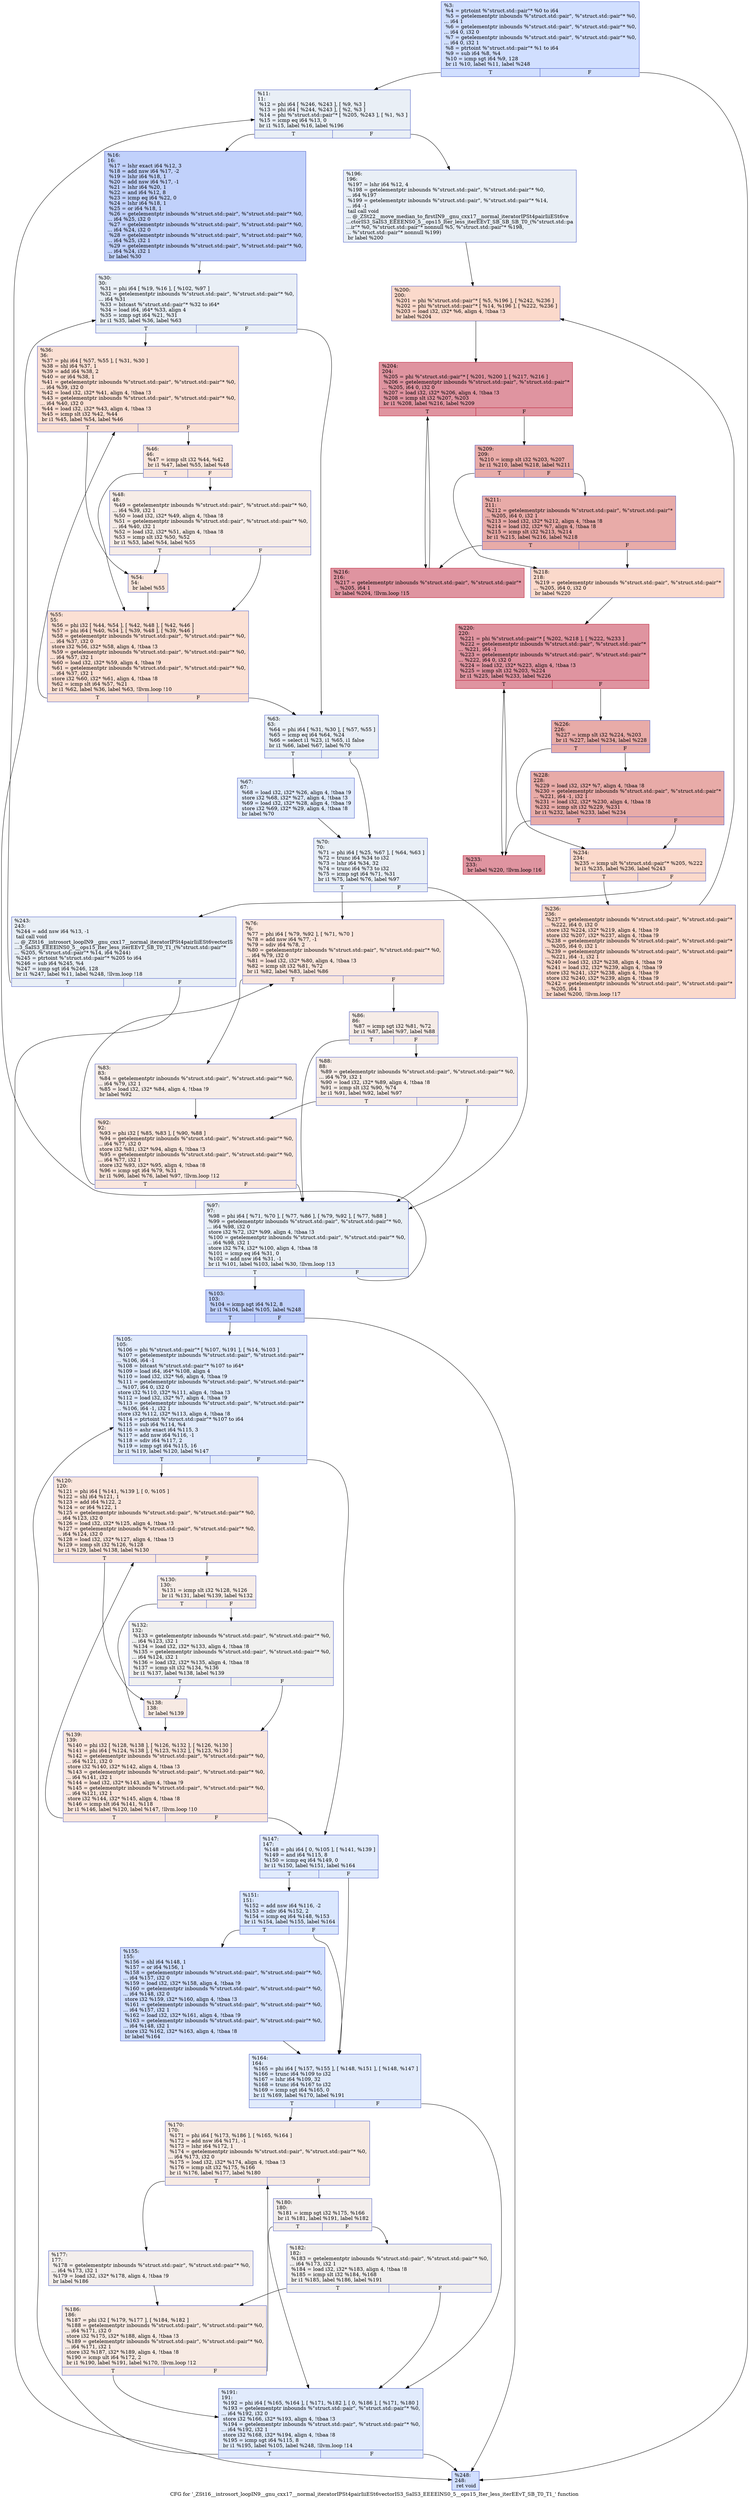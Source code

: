 digraph "CFG for '_ZSt16__introsort_loopIN9__gnu_cxx17__normal_iteratorIPSt4pairIiiESt6vectorIS3_SaIS3_EEEElNS0_5__ops15_Iter_less_iterEEvT_SB_T0_T1_' function" {
	label="CFG for '_ZSt16__introsort_loopIN9__gnu_cxx17__normal_iteratorIPSt4pairIiiESt6vectorIS3_SaIS3_EEEElNS0_5__ops15_Iter_less_iterEEvT_SB_T0_T1_' function";

	Node0x55a3c4422870 [shape=record,color="#3d50c3ff", style=filled, fillcolor="#96b7ff70",label="{%3:\l  %4 = ptrtoint %\"struct.std::pair\"* %0 to i64\l  %5 = getelementptr inbounds %\"struct.std::pair\", %\"struct.std::pair\"* %0,\l... i64 1\l  %6 = getelementptr inbounds %\"struct.std::pair\", %\"struct.std::pair\"* %0,\l... i64 0, i32 0\l  %7 = getelementptr inbounds %\"struct.std::pair\", %\"struct.std::pair\"* %0,\l... i64 0, i32 1\l  %8 = ptrtoint %\"struct.std::pair\"* %1 to i64\l  %9 = sub i64 %8, %4\l  %10 = icmp sgt i64 %9, 128\l  br i1 %10, label %11, label %248\l|{<s0>T|<s1>F}}"];
	Node0x55a3c4422870:s0 -> Node0x55a3c4422930;
	Node0x55a3c4422870:s1 -> Node0x55a3c4422c10;
	Node0x55a3c4422930 [shape=record,color="#3d50c3ff", style=filled, fillcolor="#cedaeb70",label="{%11:\l11:                                               \l  %12 = phi i64 [ %246, %243 ], [ %9, %3 ]\l  %13 = phi i64 [ %244, %243 ], [ %2, %3 ]\l  %14 = phi %\"struct.std::pair\"* [ %205, %243 ], [ %1, %3 ]\l  %15 = icmp eq i64 %13, 0\l  br i1 %15, label %16, label %196\l|{<s0>T|<s1>F}}"];
	Node0x55a3c4422930:s0 -> Node0x55a3c4423000;
	Node0x55a3c4422930:s1 -> Node0x55a3c4423090;
	Node0x55a3c4423000 [shape=record,color="#3d50c3ff", style=filled, fillcolor="#7396f570",label="{%16:\l16:                                               \l  %17 = lshr exact i64 %12, 3\l  %18 = add nsw i64 %17, -2\l  %19 = lshr i64 %18, 1\l  %20 = add nsw i64 %17, -1\l  %21 = lshr i64 %20, 1\l  %22 = and i64 %12, 8\l  %23 = icmp eq i64 %22, 0\l  %24 = lshr i64 %18, 1\l  %25 = or i64 %18, 1\l  %26 = getelementptr inbounds %\"struct.std::pair\", %\"struct.std::pair\"* %0,\l... i64 %25, i32 0\l  %27 = getelementptr inbounds %\"struct.std::pair\", %\"struct.std::pair\"* %0,\l... i64 %24, i32 0\l  %28 = getelementptr inbounds %\"struct.std::pair\", %\"struct.std::pair\"* %0,\l... i64 %25, i32 1\l  %29 = getelementptr inbounds %\"struct.std::pair\", %\"struct.std::pair\"* %0,\l... i64 %24, i32 1\l  br label %30\l}"];
	Node0x55a3c4423000 -> Node0x55a3c4423950;
	Node0x55a3c4423950 [shape=record,color="#3d50c3ff", style=filled, fillcolor="#cedaeb70",label="{%30:\l30:                                               \l  %31 = phi i64 [ %19, %16 ], [ %102, %97 ]\l  %32 = getelementptr inbounds %\"struct.std::pair\", %\"struct.std::pair\"* %0,\l... i64 %31\l  %33 = bitcast %\"struct.std::pair\"* %32 to i64*\l  %34 = load i64, i64* %33, align 4\l  %35 = icmp sgt i64 %21, %31\l  br i1 %35, label %36, label %63\l|{<s0>T|<s1>F}}"];
	Node0x55a3c4423950:s0 -> Node0x55a3c4423d30;
	Node0x55a3c4423950:s1 -> Node0x55a3c4423dc0;
	Node0x55a3c4423d30 [shape=record,color="#3d50c3ff", style=filled, fillcolor="#f7b99e70",label="{%36:\l36:                                               \l  %37 = phi i64 [ %57, %55 ], [ %31, %30 ]\l  %38 = shl i64 %37, 1\l  %39 = add i64 %38, 2\l  %40 = or i64 %38, 1\l  %41 = getelementptr inbounds %\"struct.std::pair\", %\"struct.std::pair\"* %0,\l... i64 %39, i32 0\l  %42 = load i32, i32* %41, align 4, !tbaa !3\l  %43 = getelementptr inbounds %\"struct.std::pair\", %\"struct.std::pair\"* %0,\l... i64 %40, i32 0\l  %44 = load i32, i32* %43, align 4, !tbaa !3\l  %45 = icmp slt i32 %42, %44\l  br i1 %45, label %54, label %46\l|{<s0>T|<s1>F}}"];
	Node0x55a3c4423d30:s0 -> Node0x55a3c441f5d0;
	Node0x55a3c4423d30:s1 -> Node0x55a3c4432100;
	Node0x55a3c4432100 [shape=record,color="#3d50c3ff", style=filled, fillcolor="#f3c7b170",label="{%46:\l46:                                               \l  %47 = icmp slt i32 %44, %42\l  br i1 %47, label %55, label %48\l|{<s0>T|<s1>F}}"];
	Node0x55a3c4432100:s0 -> Node0x55a3c4423f30;
	Node0x55a3c4432100:s1 -> Node0x55a3c44322d0;
	Node0x55a3c44322d0 [shape=record,color="#3d50c3ff", style=filled, fillcolor="#ead5c970",label="{%48:\l48:                                               \l  %49 = getelementptr inbounds %\"struct.std::pair\", %\"struct.std::pair\"* %0,\l... i64 %39, i32 1\l  %50 = load i32, i32* %49, align 4, !tbaa !8\l  %51 = getelementptr inbounds %\"struct.std::pair\", %\"struct.std::pair\"* %0,\l... i64 %40, i32 1\l  %52 = load i32, i32* %51, align 4, !tbaa !8\l  %53 = icmp slt i32 %50, %52\l  br i1 %53, label %54, label %55\l|{<s0>T|<s1>F}}"];
	Node0x55a3c44322d0:s0 -> Node0x55a3c441f5d0;
	Node0x55a3c44322d0:s1 -> Node0x55a3c4423f30;
	Node0x55a3c441f5d0 [shape=record,color="#3d50c3ff", style=filled, fillcolor="#f4c5ad70",label="{%54:\l54:                                               \l  br label %55\l}"];
	Node0x55a3c441f5d0 -> Node0x55a3c4423f30;
	Node0x55a3c4423f30 [shape=record,color="#3d50c3ff", style=filled, fillcolor="#f7b99e70",label="{%55:\l55:                                               \l  %56 = phi i32 [ %44, %54 ], [ %42, %48 ], [ %42, %46 ]\l  %57 = phi i64 [ %40, %54 ], [ %39, %48 ], [ %39, %46 ]\l  %58 = getelementptr inbounds %\"struct.std::pair\", %\"struct.std::pair\"* %0,\l... i64 %37, i32 0\l  store i32 %56, i32* %58, align 4, !tbaa !3\l  %59 = getelementptr inbounds %\"struct.std::pair\", %\"struct.std::pair\"* %0,\l... i64 %57, i32 1\l  %60 = load i32, i32* %59, align 4, !tbaa !9\l  %61 = getelementptr inbounds %\"struct.std::pair\", %\"struct.std::pair\"* %0,\l... i64 %37, i32 1\l  store i32 %60, i32* %61, align 4, !tbaa !8\l  %62 = icmp slt i64 %57, %21\l  br i1 %62, label %36, label %63, !llvm.loop !10\l|{<s0>T|<s1>F}}"];
	Node0x55a3c4423f30:s0 -> Node0x55a3c4423d30;
	Node0x55a3c4423f30:s1 -> Node0x55a3c4423dc0;
	Node0x55a3c4423dc0 [shape=record,color="#3d50c3ff", style=filled, fillcolor="#cedaeb70",label="{%63:\l63:                                               \l  %64 = phi i64 [ %31, %30 ], [ %57, %55 ]\l  %65 = icmp eq i64 %64, %24\l  %66 = select i1 %23, i1 %65, i1 false\l  br i1 %66, label %67, label %70\l|{<s0>T|<s1>F}}"];
	Node0x55a3c4423dc0:s0 -> Node0x55a3c44336b0;
	Node0x55a3c4423dc0:s1 -> Node0x55a3c4433700;
	Node0x55a3c44336b0 [shape=record,color="#3d50c3ff", style=filled, fillcolor="#bbd1f870",label="{%67:\l67:                                               \l  %68 = load i32, i32* %26, align 4, !tbaa !9\l  store i32 %68, i32* %27, align 4, !tbaa !3\l  %69 = load i32, i32* %28, align 4, !tbaa !9\l  store i32 %69, i32* %29, align 4, !tbaa !8\l  br label %70\l}"];
	Node0x55a3c44336b0 -> Node0x55a3c4433700;
	Node0x55a3c4433700 [shape=record,color="#3d50c3ff", style=filled, fillcolor="#cedaeb70",label="{%70:\l70:                                               \l  %71 = phi i64 [ %25, %67 ], [ %64, %63 ]\l  %72 = trunc i64 %34 to i32\l  %73 = lshr i64 %34, 32\l  %74 = trunc i64 %73 to i32\l  %75 = icmp sgt i64 %71, %31\l  br i1 %75, label %76, label %97\l|{<s0>T|<s1>F}}"];
	Node0x55a3c4433700:s0 -> Node0x55a3c4433cc0;
	Node0x55a3c4433700:s1 -> Node0x55a3c4423a40;
	Node0x55a3c4433cc0 [shape=record,color="#3d50c3ff", style=filled, fillcolor="#f3c7b170",label="{%76:\l76:                                               \l  %77 = phi i64 [ %79, %92 ], [ %71, %70 ]\l  %78 = add nsw i64 %77, -1\l  %79 = sdiv i64 %78, 2\l  %80 = getelementptr inbounds %\"struct.std::pair\", %\"struct.std::pair\"* %0,\l... i64 %79, i32 0\l  %81 = load i32, i32* %80, align 4, !tbaa !3\l  %82 = icmp slt i32 %81, %72\l  br i1 %82, label %83, label %86\l|{<s0>T|<s1>F}}"];
	Node0x55a3c4433cc0:s0 -> Node0x55a3c44341d0;
	Node0x55a3c4433cc0:s1 -> Node0x55a3c4434220;
	Node0x55a3c44341d0 [shape=record,color="#3d50c3ff", style=filled, fillcolor="#ead5c970",label="{%83:\l83:                                               \l  %84 = getelementptr inbounds %\"struct.std::pair\", %\"struct.std::pair\"* %0,\l... i64 %79, i32 1\l  %85 = load i32, i32* %84, align 4, !tbaa !9\l  br label %92\l}"];
	Node0x55a3c44341d0 -> Node0x55a3c4433df0;
	Node0x55a3c4434220 [shape=record,color="#3d50c3ff", style=filled, fillcolor="#ead5c970",label="{%86:\l86:                                               \l  %87 = icmp sgt i32 %81, %72\l  br i1 %87, label %97, label %88\l|{<s0>T|<s1>F}}"];
	Node0x55a3c4434220:s0 -> Node0x55a3c4423a40;
	Node0x55a3c4434220:s1 -> Node0x55a3c4434550;
	Node0x55a3c4434550 [shape=record,color="#3d50c3ff", style=filled, fillcolor="#ead5c970",label="{%88:\l88:                                               \l  %89 = getelementptr inbounds %\"struct.std::pair\", %\"struct.std::pair\"* %0,\l... i64 %79, i32 1\l  %90 = load i32, i32* %89, align 4, !tbaa !8\l  %91 = icmp slt i32 %90, %74\l  br i1 %91, label %92, label %97\l|{<s0>T|<s1>F}}"];
	Node0x55a3c4434550:s0 -> Node0x55a3c4433df0;
	Node0x55a3c4434550:s1 -> Node0x55a3c4423a40;
	Node0x55a3c4433df0 [shape=record,color="#3d50c3ff", style=filled, fillcolor="#f3c7b170",label="{%92:\l92:                                               \l  %93 = phi i32 [ %85, %83 ], [ %90, %88 ]\l  %94 = getelementptr inbounds %\"struct.std::pair\", %\"struct.std::pair\"* %0,\l... i64 %77, i32 0\l  store i32 %81, i32* %94, align 4, !tbaa !3\l  %95 = getelementptr inbounds %\"struct.std::pair\", %\"struct.std::pair\"* %0,\l... i64 %77, i32 1\l  store i32 %93, i32* %95, align 4, !tbaa !8\l  %96 = icmp sgt i64 %79, %31\l  br i1 %96, label %76, label %97, !llvm.loop !12\l|{<s0>T|<s1>F}}"];
	Node0x55a3c4433df0:s0 -> Node0x55a3c4433cc0;
	Node0x55a3c4433df0:s1 -> Node0x55a3c4423a40;
	Node0x55a3c4423a40 [shape=record,color="#3d50c3ff", style=filled, fillcolor="#cedaeb70",label="{%97:\l97:                                               \l  %98 = phi i64 [ %71, %70 ], [ %77, %86 ], [ %79, %92 ], [ %77, %88 ]\l  %99 = getelementptr inbounds %\"struct.std::pair\", %\"struct.std::pair\"* %0,\l... i64 %98, i32 0\l  store i32 %72, i32* %99, align 4, !tbaa !3\l  %100 = getelementptr inbounds %\"struct.std::pair\", %\"struct.std::pair\"* %0,\l... i64 %98, i32 1\l  store i32 %74, i32* %100, align 4, !tbaa !8\l  %101 = icmp eq i64 %31, 0\l  %102 = add nsw i64 %31, -1\l  br i1 %101, label %103, label %30, !llvm.loop !13\l|{<s0>T|<s1>F}}"];
	Node0x55a3c4423a40:s0 -> Node0x55a3c44352b0;
	Node0x55a3c4423a40:s1 -> Node0x55a3c4423950;
	Node0x55a3c44352b0 [shape=record,color="#3d50c3ff", style=filled, fillcolor="#7396f570",label="{%103:\l103:                                              \l  %104 = icmp sgt i64 %12, 8\l  br i1 %104, label %105, label %248\l|{<s0>T|<s1>F}}"];
	Node0x55a3c44352b0:s0 -> Node0x55a3c44354e0;
	Node0x55a3c44352b0:s1 -> Node0x55a3c4422c10;
	Node0x55a3c44354e0 [shape=record,color="#3d50c3ff", style=filled, fillcolor="#bbd1f870",label="{%105:\l105:                                              \l  %106 = phi %\"struct.std::pair\"* [ %107, %191 ], [ %14, %103 ]\l  %107 = getelementptr inbounds %\"struct.std::pair\", %\"struct.std::pair\"*\l... %106, i64 -1\l  %108 = bitcast %\"struct.std::pair\"* %107 to i64*\l  %109 = load i64, i64* %108, align 4\l  %110 = load i32, i32* %6, align 4, !tbaa !9\l  %111 = getelementptr inbounds %\"struct.std::pair\", %\"struct.std::pair\"*\l... %107, i64 0, i32 0\l  store i32 %110, i32* %111, align 4, !tbaa !3\l  %112 = load i32, i32* %7, align 4, !tbaa !9\l  %113 = getelementptr inbounds %\"struct.std::pair\", %\"struct.std::pair\"*\l... %106, i64 -1, i32 1\l  store i32 %112, i32* %113, align 4, !tbaa !8\l  %114 = ptrtoint %\"struct.std::pair\"* %107 to i64\l  %115 = sub i64 %114, %4\l  %116 = ashr exact i64 %115, 3\l  %117 = add nsw i64 %116, -1\l  %118 = sdiv i64 %117, 2\l  %119 = icmp sgt i64 %115, 16\l  br i1 %119, label %120, label %147\l|{<s0>T|<s1>F}}"];
	Node0x55a3c44354e0:s0 -> Node0x55a3c4435f60;
	Node0x55a3c44354e0:s1 -> Node0x55a3c4435fb0;
	Node0x55a3c4435f60 [shape=record,color="#3d50c3ff", style=filled, fillcolor="#f3c7b170",label="{%120:\l120:                                              \l  %121 = phi i64 [ %141, %139 ], [ 0, %105 ]\l  %122 = shl i64 %121, 1\l  %123 = add i64 %122, 2\l  %124 = or i64 %122, 1\l  %125 = getelementptr inbounds %\"struct.std::pair\", %\"struct.std::pair\"* %0,\l... i64 %123, i32 0\l  %126 = load i32, i32* %125, align 4, !tbaa !3\l  %127 = getelementptr inbounds %\"struct.std::pair\", %\"struct.std::pair\"* %0,\l... i64 %124, i32 0\l  %128 = load i32, i32* %127, align 4, !tbaa !3\l  %129 = icmp slt i32 %126, %128\l  br i1 %129, label %138, label %130\l|{<s0>T|<s1>F}}"];
	Node0x55a3c4435f60:s0 -> Node0x55a3c4436ee0;
	Node0x55a3c4435f60:s1 -> Node0x55a3c4436f70;
	Node0x55a3c4436f70 [shape=record,color="#3d50c3ff", style=filled, fillcolor="#ead5c970",label="{%130:\l130:                                              \l  %131 = icmp slt i32 %128, %126\l  br i1 %131, label %139, label %132\l|{<s0>T|<s1>F}}"];
	Node0x55a3c4436f70:s0 -> Node0x55a3c44360f0;
	Node0x55a3c4436f70:s1 -> Node0x55a3c4437140;
	Node0x55a3c4437140 [shape=record,color="#3d50c3ff", style=filled, fillcolor="#dedcdb70",label="{%132:\l132:                                              \l  %133 = getelementptr inbounds %\"struct.std::pair\", %\"struct.std::pair\"* %0,\l... i64 %123, i32 1\l  %134 = load i32, i32* %133, align 4, !tbaa !8\l  %135 = getelementptr inbounds %\"struct.std::pair\", %\"struct.std::pair\"* %0,\l... i64 %124, i32 1\l  %136 = load i32, i32* %135, align 4, !tbaa !8\l  %137 = icmp slt i32 %134, %136\l  br i1 %137, label %138, label %139\l|{<s0>T|<s1>F}}"];
	Node0x55a3c4437140:s0 -> Node0x55a3c4436ee0;
	Node0x55a3c4437140:s1 -> Node0x55a3c44360f0;
	Node0x55a3c4436ee0 [shape=record,color="#3d50c3ff", style=filled, fillcolor="#eed0c070",label="{%138:\l138:                                              \l  br label %139\l}"];
	Node0x55a3c4436ee0 -> Node0x55a3c44360f0;
	Node0x55a3c44360f0 [shape=record,color="#3d50c3ff", style=filled, fillcolor="#f3c7b170",label="{%139:\l139:                                              \l  %140 = phi i32 [ %128, %138 ], [ %126, %132 ], [ %126, %130 ]\l  %141 = phi i64 [ %124, %138 ], [ %123, %132 ], [ %123, %130 ]\l  %142 = getelementptr inbounds %\"struct.std::pair\", %\"struct.std::pair\"* %0,\l... i64 %121, i32 0\l  store i32 %140, i32* %142, align 4, !tbaa !3\l  %143 = getelementptr inbounds %\"struct.std::pair\", %\"struct.std::pair\"* %0,\l... i64 %141, i32 1\l  %144 = load i32, i32* %143, align 4, !tbaa !9\l  %145 = getelementptr inbounds %\"struct.std::pair\", %\"struct.std::pair\"* %0,\l... i64 %121, i32 1\l  store i32 %144, i32* %145, align 4, !tbaa !8\l  %146 = icmp slt i64 %141, %118\l  br i1 %146, label %120, label %147, !llvm.loop !10\l|{<s0>T|<s1>F}}"];
	Node0x55a3c44360f0:s0 -> Node0x55a3c4435f60;
	Node0x55a3c44360f0:s1 -> Node0x55a3c4435fb0;
	Node0x55a3c4435fb0 [shape=record,color="#3d50c3ff", style=filled, fillcolor="#bbd1f870",label="{%147:\l147:                                              \l  %148 = phi i64 [ 0, %105 ], [ %141, %139 ]\l  %149 = and i64 %115, 8\l  %150 = icmp eq i64 %149, 0\l  br i1 %150, label %151, label %164\l|{<s0>T|<s1>F}}"];
	Node0x55a3c4435fb0:s0 -> Node0x55a3c44384e0;
	Node0x55a3c4435fb0:s1 -> Node0x55a3c4438530;
	Node0x55a3c44384e0 [shape=record,color="#3d50c3ff", style=filled, fillcolor="#abc8fd70",label="{%151:\l151:                                              \l  %152 = add nsw i64 %116, -2\l  %153 = sdiv i64 %152, 2\l  %154 = icmp eq i64 %148, %153\l  br i1 %154, label %155, label %164\l|{<s0>T|<s1>F}}"];
	Node0x55a3c44384e0:s0 -> Node0x55a3c44387e0;
	Node0x55a3c44384e0:s1 -> Node0x55a3c4438530;
	Node0x55a3c44387e0 [shape=record,color="#3d50c3ff", style=filled, fillcolor="#96b7ff70",label="{%155:\l155:                                              \l  %156 = shl i64 %148, 1\l  %157 = or i64 %156, 1\l  %158 = getelementptr inbounds %\"struct.std::pair\", %\"struct.std::pair\"* %0,\l... i64 %157, i32 0\l  %159 = load i32, i32* %158, align 4, !tbaa !9\l  %160 = getelementptr inbounds %\"struct.std::pair\", %\"struct.std::pair\"* %0,\l... i64 %148, i32 0\l  store i32 %159, i32* %160, align 4, !tbaa !3\l  %161 = getelementptr inbounds %\"struct.std::pair\", %\"struct.std::pair\"* %0,\l... i64 %157, i32 1\l  %162 = load i32, i32* %161, align 4, !tbaa !9\l  %163 = getelementptr inbounds %\"struct.std::pair\", %\"struct.std::pair\"* %0,\l... i64 %148, i32 1\l  store i32 %162, i32* %163, align 4, !tbaa !8\l  br label %164\l}"];
	Node0x55a3c44387e0 -> Node0x55a3c4438530;
	Node0x55a3c4438530 [shape=record,color="#3d50c3ff", style=filled, fillcolor="#bbd1f870",label="{%164:\l164:                                              \l  %165 = phi i64 [ %157, %155 ], [ %148, %151 ], [ %148, %147 ]\l  %166 = trunc i64 %109 to i32\l  %167 = lshr i64 %109, 32\l  %168 = trunc i64 %167 to i32\l  %169 = icmp sgt i64 %165, 0\l  br i1 %169, label %170, label %191\l|{<s0>T|<s1>F}}"];
	Node0x55a3c4438530:s0 -> Node0x55a3c4439240;
	Node0x55a3c4438530:s1 -> Node0x55a3c44355e0;
	Node0x55a3c4439240 [shape=record,color="#3d50c3ff", style=filled, fillcolor="#eed0c070",label="{%170:\l170:                                              \l  %171 = phi i64 [ %173, %186 ], [ %165, %164 ]\l  %172 = add nsw i64 %171, -1\l  %173 = lshr i64 %172, 1\l  %174 = getelementptr inbounds %\"struct.std::pair\", %\"struct.std::pair\"* %0,\l... i64 %173, i32 0\l  %175 = load i32, i32* %174, align 4, !tbaa !3\l  %176 = icmp slt i32 %175, %166\l  br i1 %176, label %177, label %180\l|{<s0>T|<s1>F}}"];
	Node0x55a3c4439240:s0 -> Node0x55a3c4439720;
	Node0x55a3c4439240:s1 -> Node0x55a3c4439770;
	Node0x55a3c4439720 [shape=record,color="#3d50c3ff", style=filled, fillcolor="#e3d9d370",label="{%177:\l177:                                              \l  %178 = getelementptr inbounds %\"struct.std::pair\", %\"struct.std::pair\"* %0,\l... i64 %173, i32 1\l  %179 = load i32, i32* %178, align 4, !tbaa !9\l  br label %186\l}"];
	Node0x55a3c4439720 -> Node0x55a3c4439340;
	Node0x55a3c4439770 [shape=record,color="#3d50c3ff", style=filled, fillcolor="#e3d9d370",label="{%180:\l180:                                              \l  %181 = icmp sgt i32 %175, %166\l  br i1 %181, label %191, label %182\l|{<s0>T|<s1>F}}"];
	Node0x55a3c4439770:s0 -> Node0x55a3c44355e0;
	Node0x55a3c4439770:s1 -> Node0x55a3c4439aa0;
	Node0x55a3c4439aa0 [shape=record,color="#3d50c3ff", style=filled, fillcolor="#e0dbd870",label="{%182:\l182:                                              \l  %183 = getelementptr inbounds %\"struct.std::pair\", %\"struct.std::pair\"* %0,\l... i64 %173, i32 1\l  %184 = load i32, i32* %183, align 4, !tbaa !8\l  %185 = icmp slt i32 %184, %168\l  br i1 %185, label %186, label %191\l|{<s0>T|<s1>F}}"];
	Node0x55a3c4439aa0:s0 -> Node0x55a3c4439340;
	Node0x55a3c4439aa0:s1 -> Node0x55a3c44355e0;
	Node0x55a3c4439340 [shape=record,color="#3d50c3ff", style=filled, fillcolor="#eed0c070",label="{%186:\l186:                                              \l  %187 = phi i32 [ %179, %177 ], [ %184, %182 ]\l  %188 = getelementptr inbounds %\"struct.std::pair\", %\"struct.std::pair\"* %0,\l... i64 %171, i32 0\l  store i32 %175, i32* %188, align 4, !tbaa !3\l  %189 = getelementptr inbounds %\"struct.std::pair\", %\"struct.std::pair\"* %0,\l... i64 %171, i32 1\l  store i32 %187, i32* %189, align 4, !tbaa !8\l  %190 = icmp ult i64 %172, 2\l  br i1 %190, label %191, label %170, !llvm.loop !12\l|{<s0>T|<s1>F}}"];
	Node0x55a3c4439340:s0 -> Node0x55a3c44355e0;
	Node0x55a3c4439340:s1 -> Node0x55a3c4439240;
	Node0x55a3c44355e0 [shape=record,color="#3d50c3ff", style=filled, fillcolor="#bbd1f870",label="{%191:\l191:                                              \l  %192 = phi i64 [ %165, %164 ], [ %171, %182 ], [ 0, %186 ], [ %171, %180 ]\l  %193 = getelementptr inbounds %\"struct.std::pair\", %\"struct.std::pair\"* %0,\l... i64 %192, i32 0\l  store i32 %166, i32* %193, align 4, !tbaa !3\l  %194 = getelementptr inbounds %\"struct.std::pair\", %\"struct.std::pair\"* %0,\l... i64 %192, i32 1\l  store i32 %168, i32* %194, align 4, !tbaa !8\l  %195 = icmp sgt i64 %115, 8\l  br i1 %195, label %105, label %248, !llvm.loop !14\l|{<s0>T|<s1>F}}"];
	Node0x55a3c44355e0:s0 -> Node0x55a3c44354e0;
	Node0x55a3c44355e0:s1 -> Node0x55a3c4422c10;
	Node0x55a3c4423090 [shape=record,color="#3d50c3ff", style=filled, fillcolor="#cedaeb70",label="{%196:\l196:                                              \l  %197 = lshr i64 %12, 4\l  %198 = getelementptr inbounds %\"struct.std::pair\", %\"struct.std::pair\"* %0,\l... i64 %197\l  %199 = getelementptr inbounds %\"struct.std::pair\", %\"struct.std::pair\"* %14,\l... i64 -1\l  tail call void\l... @_ZSt22__move_median_to_firstIN9__gnu_cxx17__normal_iteratorIPSt4pairIiiESt6ve\l...ctorIS3_SaIS3_EEEENS0_5__ops15_Iter_less_iterEEvT_SB_SB_SB_T0_(%\"struct.std::pa\l...ir\"* %0, %\"struct.std::pair\"* nonnull %5, %\"struct.std::pair\"* %198,\l... %\"struct.std::pair\"* nonnull %199)\l  br label %200\l}"];
	Node0x55a3c4423090 -> Node0x55a3c443c3d0;
	Node0x55a3c443c3d0 [shape=record,color="#3d50c3ff", style=filled, fillcolor="#f7a88970",label="{%200:\l200:                                              \l  %201 = phi %\"struct.std::pair\"* [ %5, %196 ], [ %242, %236 ]\l  %202 = phi %\"struct.std::pair\"* [ %14, %196 ], [ %222, %236 ]\l  %203 = load i32, i32* %6, align 4, !tbaa !3\l  br label %204\l}"];
	Node0x55a3c443c3d0 -> Node0x55a3c443c6e0;
	Node0x55a3c443c6e0 [shape=record,color="#b70d28ff", style=filled, fillcolor="#b70d2870",label="{%204:\l204:                                              \l  %205 = phi %\"struct.std::pair\"* [ %201, %200 ], [ %217, %216 ]\l  %206 = getelementptr inbounds %\"struct.std::pair\", %\"struct.std::pair\"*\l... %205, i64 0, i32 0\l  %207 = load i32, i32* %206, align 4, !tbaa !3\l  %208 = icmp slt i32 %207, %203\l  br i1 %208, label %216, label %209\l|{<s0>T|<s1>F}}"];
	Node0x55a3c443c6e0:s0 -> Node0x55a3c443c7d0;
	Node0x55a3c443c6e0:s1 -> Node0x55a3c443ca90;
	Node0x55a3c443ca90 [shape=record,color="#3d50c3ff", style=filled, fillcolor="#cc403a70",label="{%209:\l209:                                              \l  %210 = icmp slt i32 %203, %207\l  br i1 %210, label %218, label %211\l|{<s0>T|<s1>F}}"];
	Node0x55a3c443ca90:s0 -> Node0x55a3c443cc20;
	Node0x55a3c443ca90:s1 -> Node0x55a3c443cc70;
	Node0x55a3c443cc70 [shape=record,color="#3d50c3ff", style=filled, fillcolor="#cc403a70",label="{%211:\l211:                                              \l  %212 = getelementptr inbounds %\"struct.std::pair\", %\"struct.std::pair\"*\l... %205, i64 0, i32 1\l  %213 = load i32, i32* %212, align 4, !tbaa !8\l  %214 = load i32, i32* %7, align 4, !tbaa !8\l  %215 = icmp slt i32 %213, %214\l  br i1 %215, label %216, label %218\l|{<s0>T|<s1>F}}"];
	Node0x55a3c443cc70:s0 -> Node0x55a3c443c7d0;
	Node0x55a3c443cc70:s1 -> Node0x55a3c443cc20;
	Node0x55a3c443c7d0 [shape=record,color="#b70d28ff", style=filled, fillcolor="#b70d2870",label="{%216:\l216:                                              \l  %217 = getelementptr inbounds %\"struct.std::pair\", %\"struct.std::pair\"*\l... %205, i64 1\l  br label %204, !llvm.loop !15\l}"];
	Node0x55a3c443c7d0 -> Node0x55a3c443c6e0;
	Node0x55a3c443cc20 [shape=record,color="#3d50c3ff", style=filled, fillcolor="#f7a88970",label="{%218:\l218:                                              \l  %219 = getelementptr inbounds %\"struct.std::pair\", %\"struct.std::pair\"*\l... %205, i64 0, i32 0\l  br label %220\l}"];
	Node0x55a3c443cc20 -> Node0x55a3c443d240;
	Node0x55a3c443d240 [shape=record,color="#b70d28ff", style=filled, fillcolor="#b70d2870",label="{%220:\l220:                                              \l  %221 = phi %\"struct.std::pair\"* [ %202, %218 ], [ %222, %233 ]\l  %222 = getelementptr inbounds %\"struct.std::pair\", %\"struct.std::pair\"*\l... %221, i64 -1\l  %223 = getelementptr inbounds %\"struct.std::pair\", %\"struct.std::pair\"*\l... %222, i64 0, i32 0\l  %224 = load i32, i32* %223, align 4, !tbaa !3\l  %225 = icmp slt i32 %203, %224\l  br i1 %225, label %233, label %226\l|{<s0>T|<s1>F}}"];
	Node0x55a3c443d240:s0 -> Node0x55a3c443d300;
	Node0x55a3c443d240:s1 -> Node0x55a3c443d660;
	Node0x55a3c443d660 [shape=record,color="#3d50c3ff", style=filled, fillcolor="#cc403a70",label="{%226:\l226:                                              \l  %227 = icmp slt i32 %224, %203\l  br i1 %227, label %234, label %228\l|{<s0>T|<s1>F}}"];
	Node0x55a3c443d660:s0 -> Node0x55a3c443d7f0;
	Node0x55a3c443d660:s1 -> Node0x55a3c443d840;
	Node0x55a3c443d840 [shape=record,color="#3d50c3ff", style=filled, fillcolor="#cc403a70",label="{%228:\l228:                                              \l  %229 = load i32, i32* %7, align 4, !tbaa !8\l  %230 = getelementptr inbounds %\"struct.std::pair\", %\"struct.std::pair\"*\l... %221, i64 -1, i32 1\l  %231 = load i32, i32* %230, align 4, !tbaa !8\l  %232 = icmp slt i32 %229, %231\l  br i1 %232, label %233, label %234\l|{<s0>T|<s1>F}}"];
	Node0x55a3c443d840:s0 -> Node0x55a3c443d300;
	Node0x55a3c443d840:s1 -> Node0x55a3c443d7f0;
	Node0x55a3c443d300 [shape=record,color="#b70d28ff", style=filled, fillcolor="#b70d2870",label="{%233:\l233:                                              \l  br label %220, !llvm.loop !16\l}"];
	Node0x55a3c443d300 -> Node0x55a3c443d240;
	Node0x55a3c443d7f0 [shape=record,color="#3d50c3ff", style=filled, fillcolor="#f7a88970",label="{%234:\l234:                                              \l  %235 = icmp ult %\"struct.std::pair\"* %205, %222\l  br i1 %235, label %236, label %243\l|{<s0>T|<s1>F}}"];
	Node0x55a3c443d7f0:s0 -> Node0x55a3c443c490;
	Node0x55a3c443d7f0:s1 -> Node0x55a3c4422d10;
	Node0x55a3c443c490 [shape=record,color="#3d50c3ff", style=filled, fillcolor="#f7a88970",label="{%236:\l236:                                              \l  %237 = getelementptr inbounds %\"struct.std::pair\", %\"struct.std::pair\"*\l... %222, i64 0, i32 0\l  store i32 %224, i32* %219, align 4, !tbaa !9\l  store i32 %207, i32* %237, align 4, !tbaa !9\l  %238 = getelementptr inbounds %\"struct.std::pair\", %\"struct.std::pair\"*\l... %205, i64 0, i32 1\l  %239 = getelementptr inbounds %\"struct.std::pair\", %\"struct.std::pair\"*\l... %221, i64 -1, i32 1\l  %240 = load i32, i32* %238, align 4, !tbaa !9\l  %241 = load i32, i32* %239, align 4, !tbaa !9\l  store i32 %241, i32* %238, align 4, !tbaa !9\l  store i32 %240, i32* %239, align 4, !tbaa !9\l  %242 = getelementptr inbounds %\"struct.std::pair\", %\"struct.std::pair\"*\l... %205, i64 1\l  br label %200, !llvm.loop !17\l}"];
	Node0x55a3c443c490 -> Node0x55a3c443c3d0;
	Node0x55a3c4422d10 [shape=record,color="#3d50c3ff", style=filled, fillcolor="#cedaeb70",label="{%243:\l243:                                              \l  %244 = add nsw i64 %13, -1\l  tail call void\l... @_ZSt16__introsort_loopIN9__gnu_cxx17__normal_iteratorIPSt4pairIiiESt6vectorIS\l...3_SaIS3_EEEElNS0_5__ops15_Iter_less_iterEEvT_SB_T0_T1_(%\"struct.std::pair\"*\l... %205, %\"struct.std::pair\"* %14, i64 %244)\l  %245 = ptrtoint %\"struct.std::pair\"* %205 to i64\l  %246 = sub i64 %245, %4\l  %247 = icmp sgt i64 %246, 128\l  br i1 %247, label %11, label %248, !llvm.loop !18\l|{<s0>T|<s1>F}}"];
	Node0x55a3c4422d10:s0 -> Node0x55a3c4422930;
	Node0x55a3c4422d10:s1 -> Node0x55a3c4422c10;
	Node0x55a3c4422c10 [shape=record,color="#3d50c3ff", style=filled, fillcolor="#96b7ff70",label="{%248:\l248:                                              \l  ret void\l}"];
}
